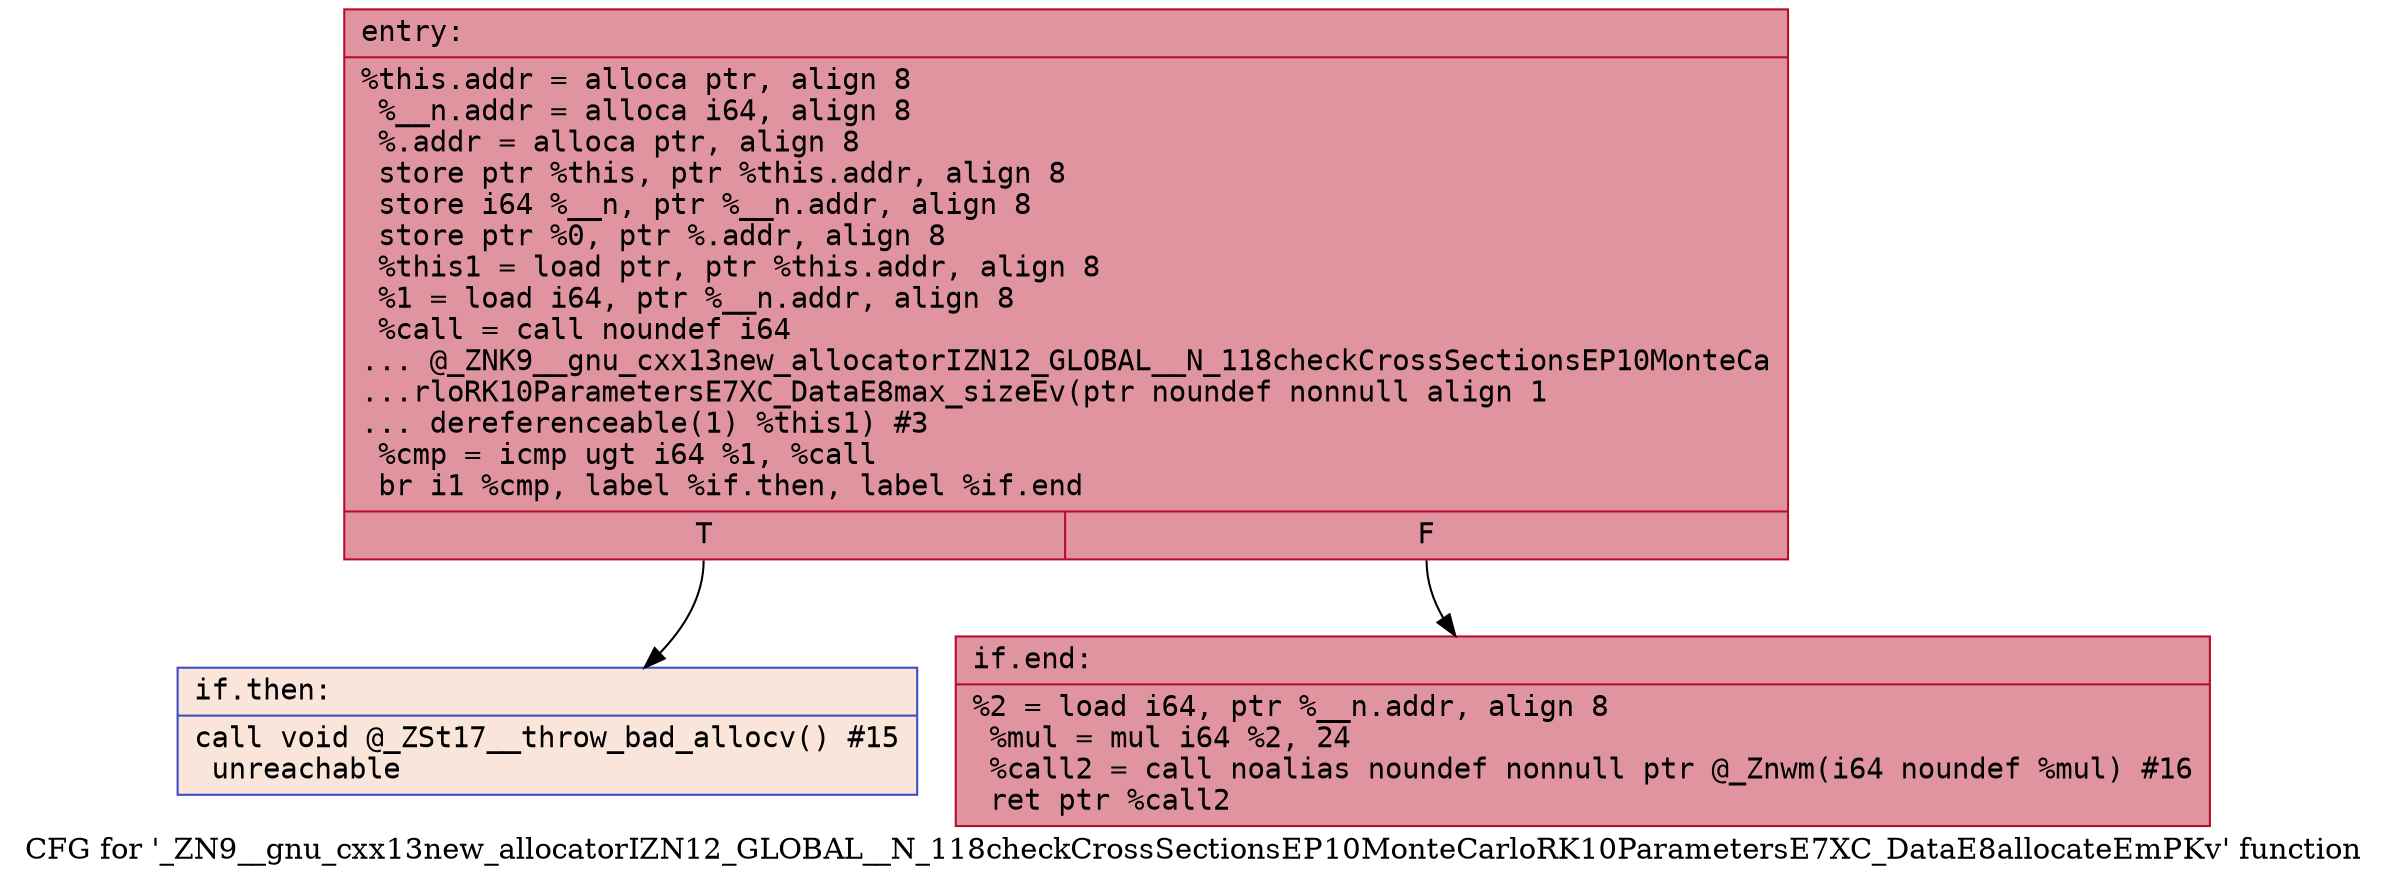 digraph "CFG for '_ZN9__gnu_cxx13new_allocatorIZN12_GLOBAL__N_118checkCrossSectionsEP10MonteCarloRK10ParametersE7XC_DataE8allocateEmPKv' function" {
	label="CFG for '_ZN9__gnu_cxx13new_allocatorIZN12_GLOBAL__N_118checkCrossSectionsEP10MonteCarloRK10ParametersE7XC_DataE8allocateEmPKv' function";

	Node0x55dab497c410 [shape=record,color="#b70d28ff", style=filled, fillcolor="#b70d2870" fontname="Courier",label="{entry:\l|  %this.addr = alloca ptr, align 8\l  %__n.addr = alloca i64, align 8\l  %.addr = alloca ptr, align 8\l  store ptr %this, ptr %this.addr, align 8\l  store i64 %__n, ptr %__n.addr, align 8\l  store ptr %0, ptr %.addr, align 8\l  %this1 = load ptr, ptr %this.addr, align 8\l  %1 = load i64, ptr %__n.addr, align 8\l  %call = call noundef i64\l... @_ZNK9__gnu_cxx13new_allocatorIZN12_GLOBAL__N_118checkCrossSectionsEP10MonteCa\l...rloRK10ParametersE7XC_DataE8max_sizeEv(ptr noundef nonnull align 1\l... dereferenceable(1) %this1) #3\l  %cmp = icmp ugt i64 %1, %call\l  br i1 %cmp, label %if.then, label %if.end\l|{<s0>T|<s1>F}}"];
	Node0x55dab497c410:s0 -> Node0x55dab497cb10[tooltip="entry -> if.then\nProbability 0.00%" ];
	Node0x55dab497c410:s1 -> Node0x55dab497cb80[tooltip="entry -> if.end\nProbability 100.00%" ];
	Node0x55dab497cb10 [shape=record,color="#3d50c3ff", style=filled, fillcolor="#f4c5ad70" fontname="Courier",label="{if.then:\l|  call void @_ZSt17__throw_bad_allocv() #15\l  unreachable\l}"];
	Node0x55dab497cb80 [shape=record,color="#b70d28ff", style=filled, fillcolor="#b70d2870" fontname="Courier",label="{if.end:\l|  %2 = load i64, ptr %__n.addr, align 8\l  %mul = mul i64 %2, 24\l  %call2 = call noalias noundef nonnull ptr @_Znwm(i64 noundef %mul) #16\l  ret ptr %call2\l}"];
}
